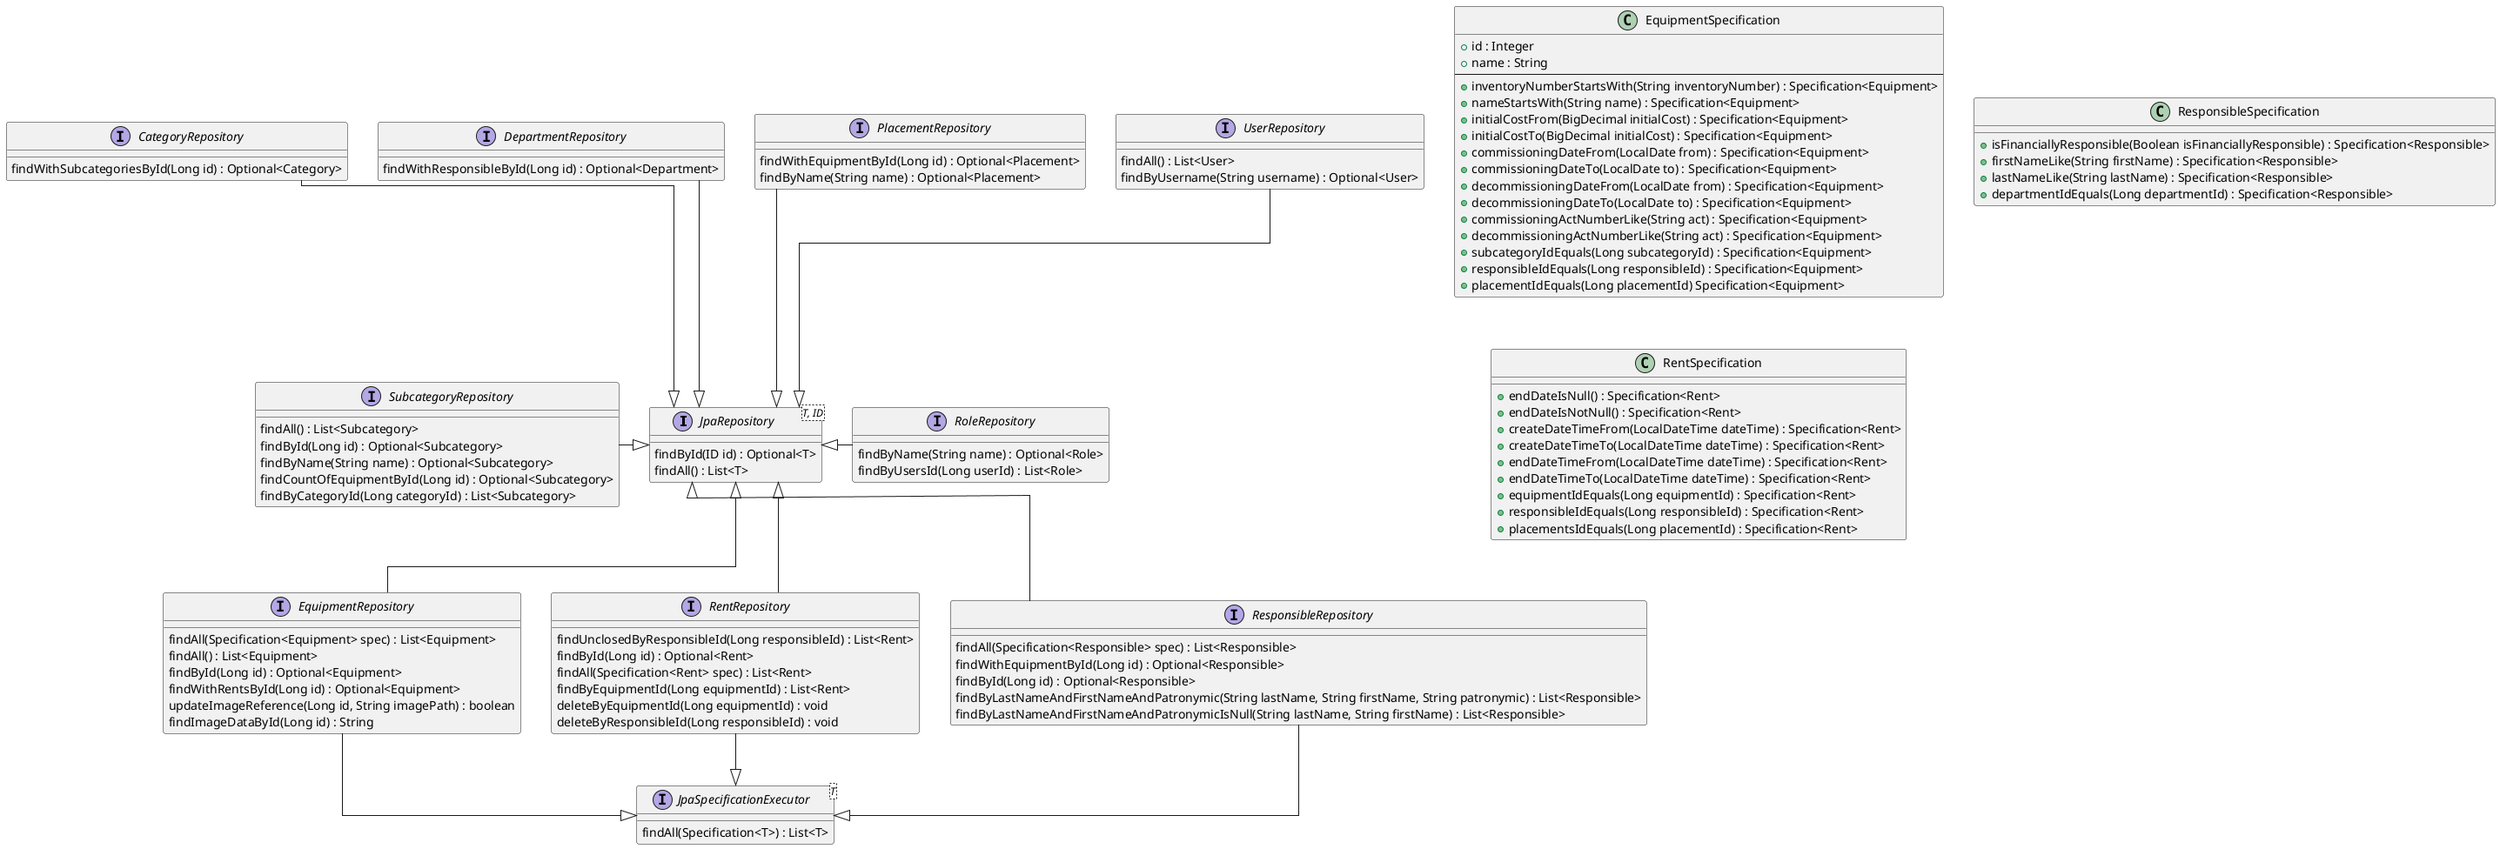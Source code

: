 @startuml

skinparam linetype ortho

interface JpaRepository<T, ID> {
    findById(ID id) : Optional<T>
    findAll() : List<T>
}
interface JpaSpecificationExecutor<T> {
    findAll(Specification<T>) : List<T>
}

interface EquipmentRepository {
    findAll(Specification<Equipment> spec) : List<Equipment>
    findAll() : List<Equipment>
    findById(Long id) : Optional<Equipment>
    findWithRentsById(Long id) : Optional<Equipment>
    updateImageReference(Long id, String imagePath) : boolean
    findImageDataById(Long id) : String
}

interface CategoryRepository {
    findWithSubcategoriesById(Long id) : Optional<Category>
}

interface DepartmentRepository {
    findWithResponsibleById(Long id) : Optional<Department>
}

interface PlacementRepository {
    findWithEquipmentById(Long id) : Optional<Placement>
    findByName(String name) : Optional<Placement>
}

interface RentRepository {
    findUnclosedByResponsibleId(Long responsibleId) : List<Rent>
    findById(Long id) : Optional<Rent>
    findAll(Specification<Rent> spec) : List<Rent>
    findByEquipmentId(Long equipmentId) : List<Rent>
    deleteByEquipmentId(Long equipmentId) : void
    deleteByResponsibleId(Long responsibleId) : void
}

interface ResponsibleRepository {
    findAll(Specification<Responsible> spec) : List<Responsible>
    findWithEquipmentById(Long id) : Optional<Responsible>
    findById(Long id) : Optional<Responsible>
    findByLastNameAndFirstNameAndPatronymic(String lastName, String firstName, String patronymic) : List<Responsible>
    findByLastNameAndFirstNameAndPatronymicIsNull(String lastName, String firstName) : List<Responsible>
}

interface RoleRepository {
    findByName(String name) : Optional<Role>
    findByUsersId(Long userId) : List<Role>
}

interface SubcategoryRepository {
    findAll() : List<Subcategory>
    findById(Long id) : Optional<Subcategory>
    findByName(String name) : Optional<Subcategory>
    findCountOfEquipmentById(Long id) : Optional<Subcategory>
    findByCategoryId(Long categoryId) : List<Subcategory>
}

interface UserRepository {
    findAll() : List<User>
    findByUsername(String username) : Optional<User>
}

class EquipmentSpecification {
    + id : Integer
    + name : String
--
    + inventoryNumberStartsWith(String inventoryNumber) : Specification<Equipment>
    + nameStartsWith(String name) : Specification<Equipment>
    + initialCostFrom(BigDecimal initialCost) : Specification<Equipment>
    + initialCostTo(BigDecimal initialCost) : Specification<Equipment>
    + commissioningDateFrom(LocalDate from) : Specification<Equipment>
    + commissioningDateTo(LocalDate to) : Specification<Equipment>
    + decommissioningDateFrom(LocalDate from) : Specification<Equipment>
    + decommissioningDateTo(LocalDate to) : Specification<Equipment>
    + commissioningActNumberLike(String act) : Specification<Equipment>
    + decommissioningActNumberLike(String act) : Specification<Equipment>
    + subcategoryIdEquals(Long subcategoryId) : Specification<Equipment>
    + responsibleIdEquals(Long responsibleId) : Specification<Equipment>
    + placementIdEquals(Long placementId) Specification<Equipment>
}

class ResponsibleSpecification {
    + isFinanciallyResponsible(Boolean isFinanciallyResponsible) : Specification<Responsible>
    + firstNameLike(String firstName) : Specification<Responsible>
    + lastNameLike(String lastName) : Specification<Responsible>
    + departmentIdEquals(Long departmentId) : Specification<Responsible>
}

class RentSpecification {
    + endDateIsNull() : Specification<Rent>
    + endDateIsNotNull() : Specification<Rent>
    + createDateTimeFrom(LocalDateTime dateTime) : Specification<Rent>
    + createDateTimeTo(LocalDateTime dateTime) : Specification<Rent>
    + endDateTimeFrom(LocalDateTime dateTime) : Specification<Rent>
    + endDateTimeTo(LocalDateTime dateTime) : Specification<Rent>
    + equipmentIdEquals(Long equipmentId) : Specification<Rent>
    + responsibleIdEquals(Long responsibleId) : Specification<Rent>
    + placementsIdEquals(Long placementId) : Specification<Rent>
}

EquipmentRepository --|> JpaSpecificationExecutor
RentRepository --|> JpaSpecificationExecutor
ResponsibleRepository --|> JpaSpecificationExecutor

UserRepository --|> JpaRepository
SubcategoryRepository -r-|> JpaRepository
CategoryRepository --|> JpaRepository
EquipmentRepository -l-|> JpaRepository
ResponsibleRepository -u-|> JpaRepository
RoleRepository -l-|> JpaRepository
PlacementRepository --|> JpaRepository
DepartmentRepository --|> JpaRepository
RentRepository -l-|> JpaRepository


@enduml
